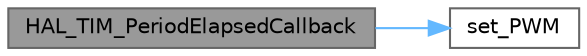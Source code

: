 digraph "HAL_TIM_PeriodElapsedCallback"
{
 // LATEX_PDF_SIZE
  bgcolor="transparent";
  edge [fontname=Helvetica,fontsize=10,labelfontname=Helvetica,labelfontsize=10];
  node [fontname=Helvetica,fontsize=10,shape=box,height=0.2,width=0.4];
  rankdir="LR";
  Node1 [id="Node000001",label="HAL_TIM_PeriodElapsedCallback",height=0.2,width=0.4,color="gray40", fillcolor="grey60", style="filled", fontcolor="black",tooltip="Timer period elapsed callback. Updates PWM when TIM2 interrupt occurs."];
  Node1 -> Node2 [id="edge3_Node000001_Node000002",color="steelblue1",style="solid",tooltip=" "];
  Node2 [id="Node000002",label="set_PWM",height=0.2,width=0.4,color="grey40", fillcolor="white", style="filled",URL="$main_8c.html#ae4a663d85b1c26ea11de0fb08b00c027",tooltip="Adjusts the PWM pulse for TIM1 channels."];
}
